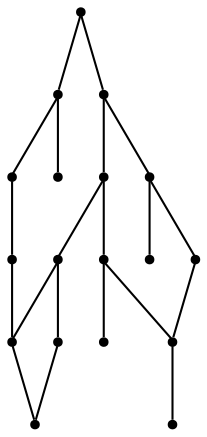 graph {
  node [shape=point,comment="{\"directed\":false,\"doi\":\"10.1007/3-540-36151-0_32\",\"figure\":\"1 (2)\"}"]

  v0 [pos="1403.9249738057456,586.1806233723958"]
  v1 [pos="1403.9249738057456,535.3055318196614"]
  v2 [pos="1383.550039927165,484.5555623372395"]
  v3 [pos="1383.550039927165,637.0557149251301"]
  v4 [pos="1363.1749471028647,586.1806233723958"]
  v5 [pos="1363.1749471028647,535.3055318196614"]
  v6 [pos="1342.925008138021,484.4306945800781"]
  v7 [pos="1342.8000450134277,433.55560302734375"]
  v8 [pos="1327.5500297546387,677.8055826822916"]
  v9 [pos="1322.5499471028647,586.1806233723958"]
  v10 [pos="1271.8000094095867,637.0557149251301"]
  v11 [pos="1281.9249471028647,535.3055318196614"]
  v12 [pos="1302.175013224284,484.4306945800781"]
  v13 [pos="1261.550045013428,484.5555623372395"]
  v14 [pos="1220.800050099691,586.1806233723958"]
  v15 [pos="1261.5500450134277,433.55560302734375"]
  v16 [pos="1241.1749521891277,535.3055318196614"]
  v17 [pos="1200.5499839782717,535.3055318196614"]

  v0 -- v1 [id="-1",pos="1403.9249738057456,586.1806233723958 1403.9249738057456,535.3055318196614 1403.9249738057456,535.3055318196614 1403.9249738057456,535.3055318196614"]
  v14 -- v17 [id="-3",pos="1220.800050099691,586.1806233723958 1200.5499839782717,535.3055318196614 1200.5499839782717,535.3055318196614 1200.5499839782717,535.3055318196614"]
  v14 -- v16 [id="-4",pos="1220.800050099691,586.1806233723958 1241.1749521891277,535.3055318196614 1241.1749521891277,535.3055318196614 1241.1749521891277,535.3055318196614"]
  v13 -- v15 [id="-8",pos="1261.550045013428,484.5555623372395 1261.5500450134277,433.55560302734375 1261.5500450134277,433.55560302734375 1261.5500450134277,433.55560302734375"]
  v10 -- v14 [id="-9",pos="1271.8000094095867,637.0557149251301 1220.800050099691,586.1806233723958 1220.800050099691,586.1806233723958 1220.800050099691,586.1806233723958"]
  v11 -- v13 [id="-10",pos="1281.9249471028647,535.3055318196614 1261.550045013428,484.5555623372395 1261.550045013428,484.5555623372395 1261.550045013428,484.5555623372395"]
  v10 -- v9 [id="-11",pos="1271.8000094095867,637.0557149251301 1322.5499471028647,586.1806233723958 1322.5499471028647,586.1806233723958 1322.5499471028647,586.1806233723958"]
  v11 -- v12 [id="-12",pos="1281.9249471028647,535.3055318196614 1302.175013224284,484.4306945800781 1302.175013224284,484.4306945800781 1302.175013224284,484.4306945800781"]
  v9 -- v11 [id="-13",pos="1322.5499471028647,586.1806233723958 1281.9249471028647,535.3055318196614 1281.9249471028647,535.3055318196614 1281.9249471028647,535.3055318196614"]
  v8 -- v10 [id="-14",pos="1327.5500297546387,677.8055826822916 1271.8000094095867,637.0557149251301 1271.8000094095867,637.0557149251301 1271.8000094095867,637.0557149251301"]
  v9 -- v5 [id="-15",pos="1322.5499471028647,586.1806233723958 1363.1749471028647,535.3055318196614 1363.1749471028647,535.3055318196614 1363.1749471028647,535.3055318196614"]
  v8 -- v3 [id="-16",pos="1327.5500297546387,677.8055826822916 1383.550039927165,637.0557149251301 1383.550039927165,637.0557149251301 1383.550039927165,637.0557149251301"]
  v6 -- v7 [id="-17",pos="1342.925008138021,484.4306945800781 1342.8000450134277,433.55560302734375 1342.8000450134277,433.55560302734375 1342.8000450134277,433.55560302734375"]
  v3 -- v0 [id="-19",pos="1383.550039927165,637.0557149251301 1403.9249738057456,586.1806233723958 1403.9249738057456,586.1806233723958 1403.9249738057456,586.1806233723958"]
  v3 -- v4 [id="-20",pos="1383.550039927165,637.0557149251301 1363.1749471028647,586.1806233723958 1363.1749471028647,586.1806233723958 1363.1749471028647,586.1806233723958"]
  v5 -- v6 [id="-21",pos="1363.1749471028647,535.3055318196614 1342.925008138021,484.4306945800781 1342.925008138021,484.4306945800781 1342.925008138021,484.4306945800781"]
  v5 -- v2 [id="-22",pos="1363.1749471028647,535.3055318196614 1383.550039927165,484.5555623372395 1383.550039927165,484.5555623372395 1383.550039927165,484.5555623372395"]
  v17 -- v13 [id="-2",pos="1200.5499839782717,535.3055318196614 1261.550045013428,484.5555623372395 1261.550045013428,484.5555623372395 1261.550045013428,484.5555623372395"]
  v1 -- v2 [id="-5",pos="1403.9249738057456,535.3055318196614 1383.550039927165,484.5555623372395 1383.550039927165,484.5555623372395 1383.550039927165,484.5555623372395"]
  v2 -- v7 [id="-23",pos="1383.550039927165,484.5555623372395 1342.8000450134277,433.55560302734375 1342.8000450134277,433.55560302734375 1342.8000450134277,433.55560302734375"]
}